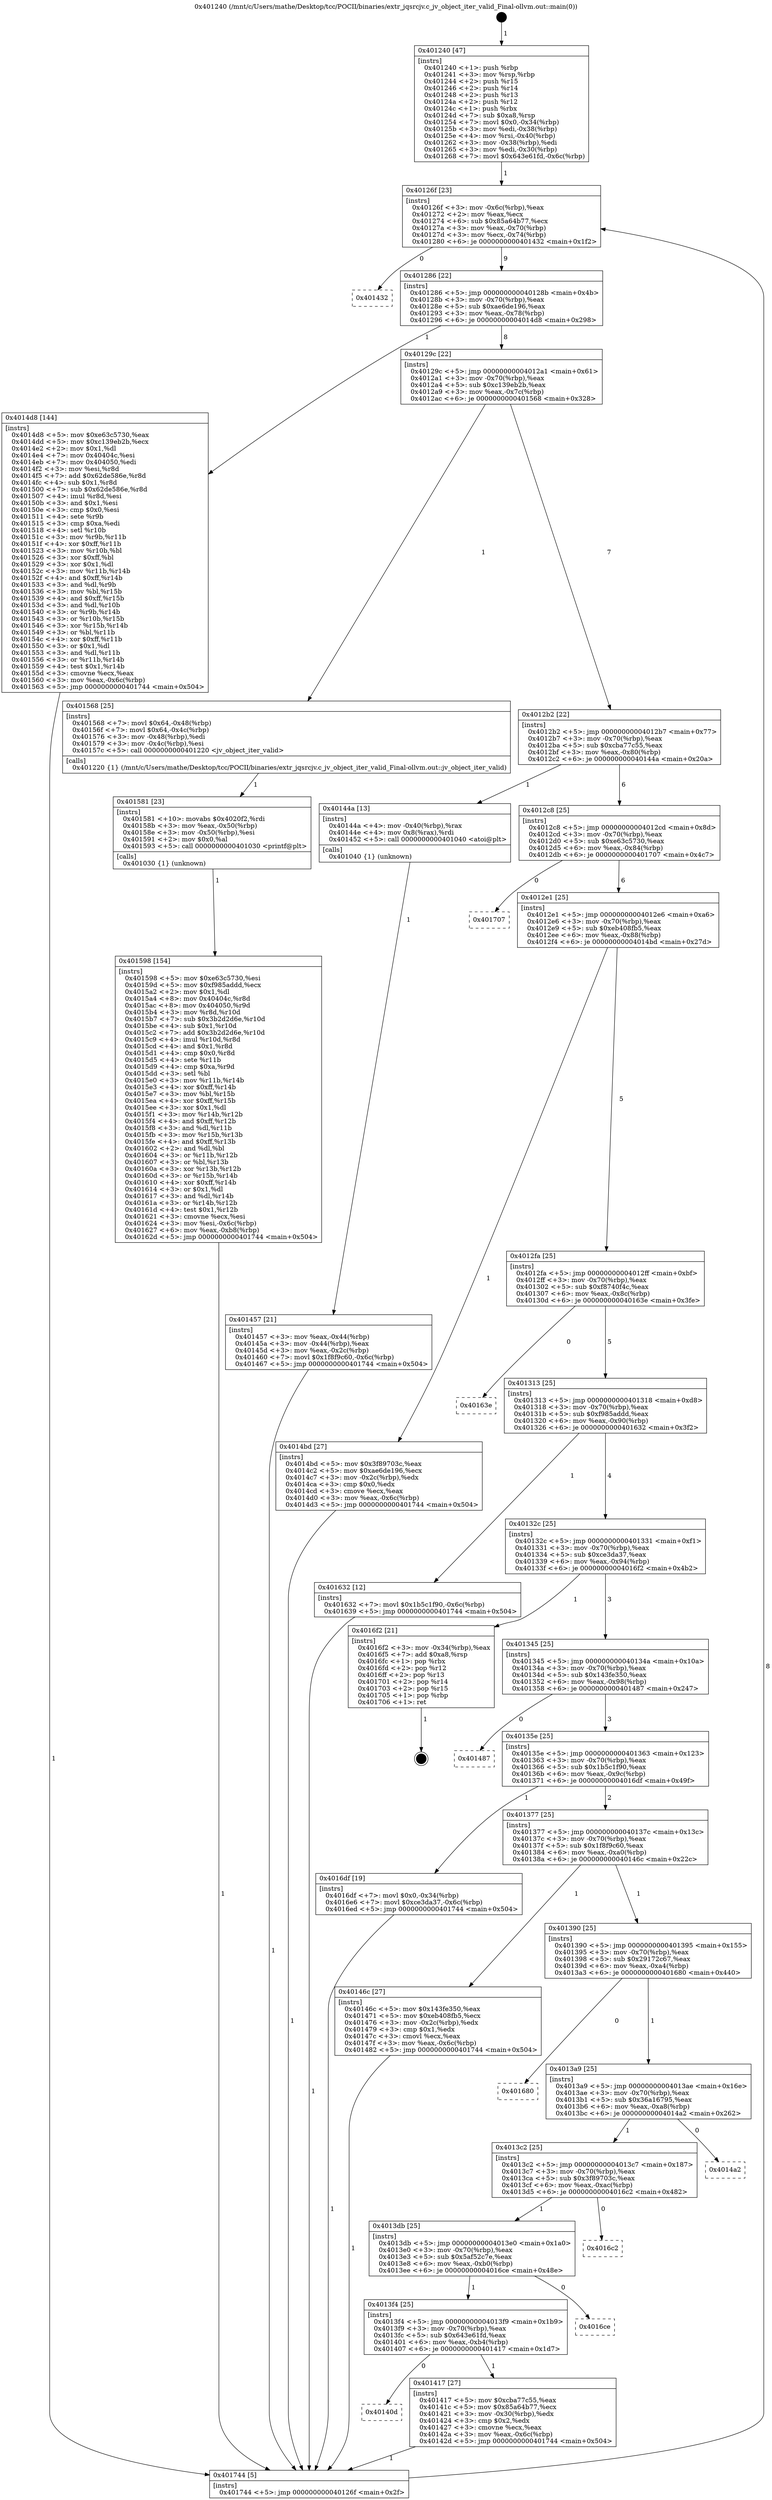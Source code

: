 digraph "0x401240" {
  label = "0x401240 (/mnt/c/Users/mathe/Desktop/tcc/POCII/binaries/extr_jqsrcjv.c_jv_object_iter_valid_Final-ollvm.out::main(0))"
  labelloc = "t"
  node[shape=record]

  Entry [label="",width=0.3,height=0.3,shape=circle,fillcolor=black,style=filled]
  "0x40126f" [label="{
     0x40126f [23]\l
     | [instrs]\l
     &nbsp;&nbsp;0x40126f \<+3\>: mov -0x6c(%rbp),%eax\l
     &nbsp;&nbsp;0x401272 \<+2\>: mov %eax,%ecx\l
     &nbsp;&nbsp;0x401274 \<+6\>: sub $0x85a64b77,%ecx\l
     &nbsp;&nbsp;0x40127a \<+3\>: mov %eax,-0x70(%rbp)\l
     &nbsp;&nbsp;0x40127d \<+3\>: mov %ecx,-0x74(%rbp)\l
     &nbsp;&nbsp;0x401280 \<+6\>: je 0000000000401432 \<main+0x1f2\>\l
  }"]
  "0x401432" [label="{
     0x401432\l
  }", style=dashed]
  "0x401286" [label="{
     0x401286 [22]\l
     | [instrs]\l
     &nbsp;&nbsp;0x401286 \<+5\>: jmp 000000000040128b \<main+0x4b\>\l
     &nbsp;&nbsp;0x40128b \<+3\>: mov -0x70(%rbp),%eax\l
     &nbsp;&nbsp;0x40128e \<+5\>: sub $0xae6de196,%eax\l
     &nbsp;&nbsp;0x401293 \<+3\>: mov %eax,-0x78(%rbp)\l
     &nbsp;&nbsp;0x401296 \<+6\>: je 00000000004014d8 \<main+0x298\>\l
  }"]
  Exit [label="",width=0.3,height=0.3,shape=circle,fillcolor=black,style=filled,peripheries=2]
  "0x4014d8" [label="{
     0x4014d8 [144]\l
     | [instrs]\l
     &nbsp;&nbsp;0x4014d8 \<+5\>: mov $0xe63c5730,%eax\l
     &nbsp;&nbsp;0x4014dd \<+5\>: mov $0xc139eb2b,%ecx\l
     &nbsp;&nbsp;0x4014e2 \<+2\>: mov $0x1,%dl\l
     &nbsp;&nbsp;0x4014e4 \<+7\>: mov 0x40404c,%esi\l
     &nbsp;&nbsp;0x4014eb \<+7\>: mov 0x404050,%edi\l
     &nbsp;&nbsp;0x4014f2 \<+3\>: mov %esi,%r8d\l
     &nbsp;&nbsp;0x4014f5 \<+7\>: add $0x62de586e,%r8d\l
     &nbsp;&nbsp;0x4014fc \<+4\>: sub $0x1,%r8d\l
     &nbsp;&nbsp;0x401500 \<+7\>: sub $0x62de586e,%r8d\l
     &nbsp;&nbsp;0x401507 \<+4\>: imul %r8d,%esi\l
     &nbsp;&nbsp;0x40150b \<+3\>: and $0x1,%esi\l
     &nbsp;&nbsp;0x40150e \<+3\>: cmp $0x0,%esi\l
     &nbsp;&nbsp;0x401511 \<+4\>: sete %r9b\l
     &nbsp;&nbsp;0x401515 \<+3\>: cmp $0xa,%edi\l
     &nbsp;&nbsp;0x401518 \<+4\>: setl %r10b\l
     &nbsp;&nbsp;0x40151c \<+3\>: mov %r9b,%r11b\l
     &nbsp;&nbsp;0x40151f \<+4\>: xor $0xff,%r11b\l
     &nbsp;&nbsp;0x401523 \<+3\>: mov %r10b,%bl\l
     &nbsp;&nbsp;0x401526 \<+3\>: xor $0xff,%bl\l
     &nbsp;&nbsp;0x401529 \<+3\>: xor $0x1,%dl\l
     &nbsp;&nbsp;0x40152c \<+3\>: mov %r11b,%r14b\l
     &nbsp;&nbsp;0x40152f \<+4\>: and $0xff,%r14b\l
     &nbsp;&nbsp;0x401533 \<+3\>: and %dl,%r9b\l
     &nbsp;&nbsp;0x401536 \<+3\>: mov %bl,%r15b\l
     &nbsp;&nbsp;0x401539 \<+4\>: and $0xff,%r15b\l
     &nbsp;&nbsp;0x40153d \<+3\>: and %dl,%r10b\l
     &nbsp;&nbsp;0x401540 \<+3\>: or %r9b,%r14b\l
     &nbsp;&nbsp;0x401543 \<+3\>: or %r10b,%r15b\l
     &nbsp;&nbsp;0x401546 \<+3\>: xor %r15b,%r14b\l
     &nbsp;&nbsp;0x401549 \<+3\>: or %bl,%r11b\l
     &nbsp;&nbsp;0x40154c \<+4\>: xor $0xff,%r11b\l
     &nbsp;&nbsp;0x401550 \<+3\>: or $0x1,%dl\l
     &nbsp;&nbsp;0x401553 \<+3\>: and %dl,%r11b\l
     &nbsp;&nbsp;0x401556 \<+3\>: or %r11b,%r14b\l
     &nbsp;&nbsp;0x401559 \<+4\>: test $0x1,%r14b\l
     &nbsp;&nbsp;0x40155d \<+3\>: cmovne %ecx,%eax\l
     &nbsp;&nbsp;0x401560 \<+3\>: mov %eax,-0x6c(%rbp)\l
     &nbsp;&nbsp;0x401563 \<+5\>: jmp 0000000000401744 \<main+0x504\>\l
  }"]
  "0x40129c" [label="{
     0x40129c [22]\l
     | [instrs]\l
     &nbsp;&nbsp;0x40129c \<+5\>: jmp 00000000004012a1 \<main+0x61\>\l
     &nbsp;&nbsp;0x4012a1 \<+3\>: mov -0x70(%rbp),%eax\l
     &nbsp;&nbsp;0x4012a4 \<+5\>: sub $0xc139eb2b,%eax\l
     &nbsp;&nbsp;0x4012a9 \<+3\>: mov %eax,-0x7c(%rbp)\l
     &nbsp;&nbsp;0x4012ac \<+6\>: je 0000000000401568 \<main+0x328\>\l
  }"]
  "0x401598" [label="{
     0x401598 [154]\l
     | [instrs]\l
     &nbsp;&nbsp;0x401598 \<+5\>: mov $0xe63c5730,%esi\l
     &nbsp;&nbsp;0x40159d \<+5\>: mov $0xf985addd,%ecx\l
     &nbsp;&nbsp;0x4015a2 \<+2\>: mov $0x1,%dl\l
     &nbsp;&nbsp;0x4015a4 \<+8\>: mov 0x40404c,%r8d\l
     &nbsp;&nbsp;0x4015ac \<+8\>: mov 0x404050,%r9d\l
     &nbsp;&nbsp;0x4015b4 \<+3\>: mov %r8d,%r10d\l
     &nbsp;&nbsp;0x4015b7 \<+7\>: sub $0x3b2d2d6e,%r10d\l
     &nbsp;&nbsp;0x4015be \<+4\>: sub $0x1,%r10d\l
     &nbsp;&nbsp;0x4015c2 \<+7\>: add $0x3b2d2d6e,%r10d\l
     &nbsp;&nbsp;0x4015c9 \<+4\>: imul %r10d,%r8d\l
     &nbsp;&nbsp;0x4015cd \<+4\>: and $0x1,%r8d\l
     &nbsp;&nbsp;0x4015d1 \<+4\>: cmp $0x0,%r8d\l
     &nbsp;&nbsp;0x4015d5 \<+4\>: sete %r11b\l
     &nbsp;&nbsp;0x4015d9 \<+4\>: cmp $0xa,%r9d\l
     &nbsp;&nbsp;0x4015dd \<+3\>: setl %bl\l
     &nbsp;&nbsp;0x4015e0 \<+3\>: mov %r11b,%r14b\l
     &nbsp;&nbsp;0x4015e3 \<+4\>: xor $0xff,%r14b\l
     &nbsp;&nbsp;0x4015e7 \<+3\>: mov %bl,%r15b\l
     &nbsp;&nbsp;0x4015ea \<+4\>: xor $0xff,%r15b\l
     &nbsp;&nbsp;0x4015ee \<+3\>: xor $0x1,%dl\l
     &nbsp;&nbsp;0x4015f1 \<+3\>: mov %r14b,%r12b\l
     &nbsp;&nbsp;0x4015f4 \<+4\>: and $0xff,%r12b\l
     &nbsp;&nbsp;0x4015f8 \<+3\>: and %dl,%r11b\l
     &nbsp;&nbsp;0x4015fb \<+3\>: mov %r15b,%r13b\l
     &nbsp;&nbsp;0x4015fe \<+4\>: and $0xff,%r13b\l
     &nbsp;&nbsp;0x401602 \<+2\>: and %dl,%bl\l
     &nbsp;&nbsp;0x401604 \<+3\>: or %r11b,%r12b\l
     &nbsp;&nbsp;0x401607 \<+3\>: or %bl,%r13b\l
     &nbsp;&nbsp;0x40160a \<+3\>: xor %r13b,%r12b\l
     &nbsp;&nbsp;0x40160d \<+3\>: or %r15b,%r14b\l
     &nbsp;&nbsp;0x401610 \<+4\>: xor $0xff,%r14b\l
     &nbsp;&nbsp;0x401614 \<+3\>: or $0x1,%dl\l
     &nbsp;&nbsp;0x401617 \<+3\>: and %dl,%r14b\l
     &nbsp;&nbsp;0x40161a \<+3\>: or %r14b,%r12b\l
     &nbsp;&nbsp;0x40161d \<+4\>: test $0x1,%r12b\l
     &nbsp;&nbsp;0x401621 \<+3\>: cmovne %ecx,%esi\l
     &nbsp;&nbsp;0x401624 \<+3\>: mov %esi,-0x6c(%rbp)\l
     &nbsp;&nbsp;0x401627 \<+6\>: mov %eax,-0xb8(%rbp)\l
     &nbsp;&nbsp;0x40162d \<+5\>: jmp 0000000000401744 \<main+0x504\>\l
  }"]
  "0x401568" [label="{
     0x401568 [25]\l
     | [instrs]\l
     &nbsp;&nbsp;0x401568 \<+7\>: movl $0x64,-0x48(%rbp)\l
     &nbsp;&nbsp;0x40156f \<+7\>: movl $0x64,-0x4c(%rbp)\l
     &nbsp;&nbsp;0x401576 \<+3\>: mov -0x48(%rbp),%edi\l
     &nbsp;&nbsp;0x401579 \<+3\>: mov -0x4c(%rbp),%esi\l
     &nbsp;&nbsp;0x40157c \<+5\>: call 0000000000401220 \<jv_object_iter_valid\>\l
     | [calls]\l
     &nbsp;&nbsp;0x401220 \{1\} (/mnt/c/Users/mathe/Desktop/tcc/POCII/binaries/extr_jqsrcjv.c_jv_object_iter_valid_Final-ollvm.out::jv_object_iter_valid)\l
  }"]
  "0x4012b2" [label="{
     0x4012b2 [22]\l
     | [instrs]\l
     &nbsp;&nbsp;0x4012b2 \<+5\>: jmp 00000000004012b7 \<main+0x77\>\l
     &nbsp;&nbsp;0x4012b7 \<+3\>: mov -0x70(%rbp),%eax\l
     &nbsp;&nbsp;0x4012ba \<+5\>: sub $0xcba77c55,%eax\l
     &nbsp;&nbsp;0x4012bf \<+3\>: mov %eax,-0x80(%rbp)\l
     &nbsp;&nbsp;0x4012c2 \<+6\>: je 000000000040144a \<main+0x20a\>\l
  }"]
  "0x401581" [label="{
     0x401581 [23]\l
     | [instrs]\l
     &nbsp;&nbsp;0x401581 \<+10\>: movabs $0x4020f2,%rdi\l
     &nbsp;&nbsp;0x40158b \<+3\>: mov %eax,-0x50(%rbp)\l
     &nbsp;&nbsp;0x40158e \<+3\>: mov -0x50(%rbp),%esi\l
     &nbsp;&nbsp;0x401591 \<+2\>: mov $0x0,%al\l
     &nbsp;&nbsp;0x401593 \<+5\>: call 0000000000401030 \<printf@plt\>\l
     | [calls]\l
     &nbsp;&nbsp;0x401030 \{1\} (unknown)\l
  }"]
  "0x40144a" [label="{
     0x40144a [13]\l
     | [instrs]\l
     &nbsp;&nbsp;0x40144a \<+4\>: mov -0x40(%rbp),%rax\l
     &nbsp;&nbsp;0x40144e \<+4\>: mov 0x8(%rax),%rdi\l
     &nbsp;&nbsp;0x401452 \<+5\>: call 0000000000401040 \<atoi@plt\>\l
     | [calls]\l
     &nbsp;&nbsp;0x401040 \{1\} (unknown)\l
  }"]
  "0x4012c8" [label="{
     0x4012c8 [25]\l
     | [instrs]\l
     &nbsp;&nbsp;0x4012c8 \<+5\>: jmp 00000000004012cd \<main+0x8d\>\l
     &nbsp;&nbsp;0x4012cd \<+3\>: mov -0x70(%rbp),%eax\l
     &nbsp;&nbsp;0x4012d0 \<+5\>: sub $0xe63c5730,%eax\l
     &nbsp;&nbsp;0x4012d5 \<+6\>: mov %eax,-0x84(%rbp)\l
     &nbsp;&nbsp;0x4012db \<+6\>: je 0000000000401707 \<main+0x4c7\>\l
  }"]
  "0x401457" [label="{
     0x401457 [21]\l
     | [instrs]\l
     &nbsp;&nbsp;0x401457 \<+3\>: mov %eax,-0x44(%rbp)\l
     &nbsp;&nbsp;0x40145a \<+3\>: mov -0x44(%rbp),%eax\l
     &nbsp;&nbsp;0x40145d \<+3\>: mov %eax,-0x2c(%rbp)\l
     &nbsp;&nbsp;0x401460 \<+7\>: movl $0x1f8f9c60,-0x6c(%rbp)\l
     &nbsp;&nbsp;0x401467 \<+5\>: jmp 0000000000401744 \<main+0x504\>\l
  }"]
  "0x401707" [label="{
     0x401707\l
  }", style=dashed]
  "0x4012e1" [label="{
     0x4012e1 [25]\l
     | [instrs]\l
     &nbsp;&nbsp;0x4012e1 \<+5\>: jmp 00000000004012e6 \<main+0xa6\>\l
     &nbsp;&nbsp;0x4012e6 \<+3\>: mov -0x70(%rbp),%eax\l
     &nbsp;&nbsp;0x4012e9 \<+5\>: sub $0xeb408fb5,%eax\l
     &nbsp;&nbsp;0x4012ee \<+6\>: mov %eax,-0x88(%rbp)\l
     &nbsp;&nbsp;0x4012f4 \<+6\>: je 00000000004014bd \<main+0x27d\>\l
  }"]
  "0x401240" [label="{
     0x401240 [47]\l
     | [instrs]\l
     &nbsp;&nbsp;0x401240 \<+1\>: push %rbp\l
     &nbsp;&nbsp;0x401241 \<+3\>: mov %rsp,%rbp\l
     &nbsp;&nbsp;0x401244 \<+2\>: push %r15\l
     &nbsp;&nbsp;0x401246 \<+2\>: push %r14\l
     &nbsp;&nbsp;0x401248 \<+2\>: push %r13\l
     &nbsp;&nbsp;0x40124a \<+2\>: push %r12\l
     &nbsp;&nbsp;0x40124c \<+1\>: push %rbx\l
     &nbsp;&nbsp;0x40124d \<+7\>: sub $0xa8,%rsp\l
     &nbsp;&nbsp;0x401254 \<+7\>: movl $0x0,-0x34(%rbp)\l
     &nbsp;&nbsp;0x40125b \<+3\>: mov %edi,-0x38(%rbp)\l
     &nbsp;&nbsp;0x40125e \<+4\>: mov %rsi,-0x40(%rbp)\l
     &nbsp;&nbsp;0x401262 \<+3\>: mov -0x38(%rbp),%edi\l
     &nbsp;&nbsp;0x401265 \<+3\>: mov %edi,-0x30(%rbp)\l
     &nbsp;&nbsp;0x401268 \<+7\>: movl $0x643e61fd,-0x6c(%rbp)\l
  }"]
  "0x4014bd" [label="{
     0x4014bd [27]\l
     | [instrs]\l
     &nbsp;&nbsp;0x4014bd \<+5\>: mov $0x3f89703c,%eax\l
     &nbsp;&nbsp;0x4014c2 \<+5\>: mov $0xae6de196,%ecx\l
     &nbsp;&nbsp;0x4014c7 \<+3\>: mov -0x2c(%rbp),%edx\l
     &nbsp;&nbsp;0x4014ca \<+3\>: cmp $0x0,%edx\l
     &nbsp;&nbsp;0x4014cd \<+3\>: cmove %ecx,%eax\l
     &nbsp;&nbsp;0x4014d0 \<+3\>: mov %eax,-0x6c(%rbp)\l
     &nbsp;&nbsp;0x4014d3 \<+5\>: jmp 0000000000401744 \<main+0x504\>\l
  }"]
  "0x4012fa" [label="{
     0x4012fa [25]\l
     | [instrs]\l
     &nbsp;&nbsp;0x4012fa \<+5\>: jmp 00000000004012ff \<main+0xbf\>\l
     &nbsp;&nbsp;0x4012ff \<+3\>: mov -0x70(%rbp),%eax\l
     &nbsp;&nbsp;0x401302 \<+5\>: sub $0xf8740f4c,%eax\l
     &nbsp;&nbsp;0x401307 \<+6\>: mov %eax,-0x8c(%rbp)\l
     &nbsp;&nbsp;0x40130d \<+6\>: je 000000000040163e \<main+0x3fe\>\l
  }"]
  "0x401744" [label="{
     0x401744 [5]\l
     | [instrs]\l
     &nbsp;&nbsp;0x401744 \<+5\>: jmp 000000000040126f \<main+0x2f\>\l
  }"]
  "0x40163e" [label="{
     0x40163e\l
  }", style=dashed]
  "0x401313" [label="{
     0x401313 [25]\l
     | [instrs]\l
     &nbsp;&nbsp;0x401313 \<+5\>: jmp 0000000000401318 \<main+0xd8\>\l
     &nbsp;&nbsp;0x401318 \<+3\>: mov -0x70(%rbp),%eax\l
     &nbsp;&nbsp;0x40131b \<+5\>: sub $0xf985addd,%eax\l
     &nbsp;&nbsp;0x401320 \<+6\>: mov %eax,-0x90(%rbp)\l
     &nbsp;&nbsp;0x401326 \<+6\>: je 0000000000401632 \<main+0x3f2\>\l
  }"]
  "0x40140d" [label="{
     0x40140d\l
  }", style=dashed]
  "0x401632" [label="{
     0x401632 [12]\l
     | [instrs]\l
     &nbsp;&nbsp;0x401632 \<+7\>: movl $0x1b5c1f90,-0x6c(%rbp)\l
     &nbsp;&nbsp;0x401639 \<+5\>: jmp 0000000000401744 \<main+0x504\>\l
  }"]
  "0x40132c" [label="{
     0x40132c [25]\l
     | [instrs]\l
     &nbsp;&nbsp;0x40132c \<+5\>: jmp 0000000000401331 \<main+0xf1\>\l
     &nbsp;&nbsp;0x401331 \<+3\>: mov -0x70(%rbp),%eax\l
     &nbsp;&nbsp;0x401334 \<+5\>: sub $0xce3da37,%eax\l
     &nbsp;&nbsp;0x401339 \<+6\>: mov %eax,-0x94(%rbp)\l
     &nbsp;&nbsp;0x40133f \<+6\>: je 00000000004016f2 \<main+0x4b2\>\l
  }"]
  "0x401417" [label="{
     0x401417 [27]\l
     | [instrs]\l
     &nbsp;&nbsp;0x401417 \<+5\>: mov $0xcba77c55,%eax\l
     &nbsp;&nbsp;0x40141c \<+5\>: mov $0x85a64b77,%ecx\l
     &nbsp;&nbsp;0x401421 \<+3\>: mov -0x30(%rbp),%edx\l
     &nbsp;&nbsp;0x401424 \<+3\>: cmp $0x2,%edx\l
     &nbsp;&nbsp;0x401427 \<+3\>: cmovne %ecx,%eax\l
     &nbsp;&nbsp;0x40142a \<+3\>: mov %eax,-0x6c(%rbp)\l
     &nbsp;&nbsp;0x40142d \<+5\>: jmp 0000000000401744 \<main+0x504\>\l
  }"]
  "0x4016f2" [label="{
     0x4016f2 [21]\l
     | [instrs]\l
     &nbsp;&nbsp;0x4016f2 \<+3\>: mov -0x34(%rbp),%eax\l
     &nbsp;&nbsp;0x4016f5 \<+7\>: add $0xa8,%rsp\l
     &nbsp;&nbsp;0x4016fc \<+1\>: pop %rbx\l
     &nbsp;&nbsp;0x4016fd \<+2\>: pop %r12\l
     &nbsp;&nbsp;0x4016ff \<+2\>: pop %r13\l
     &nbsp;&nbsp;0x401701 \<+2\>: pop %r14\l
     &nbsp;&nbsp;0x401703 \<+2\>: pop %r15\l
     &nbsp;&nbsp;0x401705 \<+1\>: pop %rbp\l
     &nbsp;&nbsp;0x401706 \<+1\>: ret\l
  }"]
  "0x401345" [label="{
     0x401345 [25]\l
     | [instrs]\l
     &nbsp;&nbsp;0x401345 \<+5\>: jmp 000000000040134a \<main+0x10a\>\l
     &nbsp;&nbsp;0x40134a \<+3\>: mov -0x70(%rbp),%eax\l
     &nbsp;&nbsp;0x40134d \<+5\>: sub $0x143fe350,%eax\l
     &nbsp;&nbsp;0x401352 \<+6\>: mov %eax,-0x98(%rbp)\l
     &nbsp;&nbsp;0x401358 \<+6\>: je 0000000000401487 \<main+0x247\>\l
  }"]
  "0x4013f4" [label="{
     0x4013f4 [25]\l
     | [instrs]\l
     &nbsp;&nbsp;0x4013f4 \<+5\>: jmp 00000000004013f9 \<main+0x1b9\>\l
     &nbsp;&nbsp;0x4013f9 \<+3\>: mov -0x70(%rbp),%eax\l
     &nbsp;&nbsp;0x4013fc \<+5\>: sub $0x643e61fd,%eax\l
     &nbsp;&nbsp;0x401401 \<+6\>: mov %eax,-0xb4(%rbp)\l
     &nbsp;&nbsp;0x401407 \<+6\>: je 0000000000401417 \<main+0x1d7\>\l
  }"]
  "0x401487" [label="{
     0x401487\l
  }", style=dashed]
  "0x40135e" [label="{
     0x40135e [25]\l
     | [instrs]\l
     &nbsp;&nbsp;0x40135e \<+5\>: jmp 0000000000401363 \<main+0x123\>\l
     &nbsp;&nbsp;0x401363 \<+3\>: mov -0x70(%rbp),%eax\l
     &nbsp;&nbsp;0x401366 \<+5\>: sub $0x1b5c1f90,%eax\l
     &nbsp;&nbsp;0x40136b \<+6\>: mov %eax,-0x9c(%rbp)\l
     &nbsp;&nbsp;0x401371 \<+6\>: je 00000000004016df \<main+0x49f\>\l
  }"]
  "0x4016ce" [label="{
     0x4016ce\l
  }", style=dashed]
  "0x4016df" [label="{
     0x4016df [19]\l
     | [instrs]\l
     &nbsp;&nbsp;0x4016df \<+7\>: movl $0x0,-0x34(%rbp)\l
     &nbsp;&nbsp;0x4016e6 \<+7\>: movl $0xce3da37,-0x6c(%rbp)\l
     &nbsp;&nbsp;0x4016ed \<+5\>: jmp 0000000000401744 \<main+0x504\>\l
  }"]
  "0x401377" [label="{
     0x401377 [25]\l
     | [instrs]\l
     &nbsp;&nbsp;0x401377 \<+5\>: jmp 000000000040137c \<main+0x13c\>\l
     &nbsp;&nbsp;0x40137c \<+3\>: mov -0x70(%rbp),%eax\l
     &nbsp;&nbsp;0x40137f \<+5\>: sub $0x1f8f9c60,%eax\l
     &nbsp;&nbsp;0x401384 \<+6\>: mov %eax,-0xa0(%rbp)\l
     &nbsp;&nbsp;0x40138a \<+6\>: je 000000000040146c \<main+0x22c\>\l
  }"]
  "0x4013db" [label="{
     0x4013db [25]\l
     | [instrs]\l
     &nbsp;&nbsp;0x4013db \<+5\>: jmp 00000000004013e0 \<main+0x1a0\>\l
     &nbsp;&nbsp;0x4013e0 \<+3\>: mov -0x70(%rbp),%eax\l
     &nbsp;&nbsp;0x4013e3 \<+5\>: sub $0x5af52c7e,%eax\l
     &nbsp;&nbsp;0x4013e8 \<+6\>: mov %eax,-0xb0(%rbp)\l
     &nbsp;&nbsp;0x4013ee \<+6\>: je 00000000004016ce \<main+0x48e\>\l
  }"]
  "0x40146c" [label="{
     0x40146c [27]\l
     | [instrs]\l
     &nbsp;&nbsp;0x40146c \<+5\>: mov $0x143fe350,%eax\l
     &nbsp;&nbsp;0x401471 \<+5\>: mov $0xeb408fb5,%ecx\l
     &nbsp;&nbsp;0x401476 \<+3\>: mov -0x2c(%rbp),%edx\l
     &nbsp;&nbsp;0x401479 \<+3\>: cmp $0x1,%edx\l
     &nbsp;&nbsp;0x40147c \<+3\>: cmovl %ecx,%eax\l
     &nbsp;&nbsp;0x40147f \<+3\>: mov %eax,-0x6c(%rbp)\l
     &nbsp;&nbsp;0x401482 \<+5\>: jmp 0000000000401744 \<main+0x504\>\l
  }"]
  "0x401390" [label="{
     0x401390 [25]\l
     | [instrs]\l
     &nbsp;&nbsp;0x401390 \<+5\>: jmp 0000000000401395 \<main+0x155\>\l
     &nbsp;&nbsp;0x401395 \<+3\>: mov -0x70(%rbp),%eax\l
     &nbsp;&nbsp;0x401398 \<+5\>: sub $0x29172c67,%eax\l
     &nbsp;&nbsp;0x40139d \<+6\>: mov %eax,-0xa4(%rbp)\l
     &nbsp;&nbsp;0x4013a3 \<+6\>: je 0000000000401680 \<main+0x440\>\l
  }"]
  "0x4016c2" [label="{
     0x4016c2\l
  }", style=dashed]
  "0x401680" [label="{
     0x401680\l
  }", style=dashed]
  "0x4013a9" [label="{
     0x4013a9 [25]\l
     | [instrs]\l
     &nbsp;&nbsp;0x4013a9 \<+5\>: jmp 00000000004013ae \<main+0x16e\>\l
     &nbsp;&nbsp;0x4013ae \<+3\>: mov -0x70(%rbp),%eax\l
     &nbsp;&nbsp;0x4013b1 \<+5\>: sub $0x36a16795,%eax\l
     &nbsp;&nbsp;0x4013b6 \<+6\>: mov %eax,-0xa8(%rbp)\l
     &nbsp;&nbsp;0x4013bc \<+6\>: je 00000000004014a2 \<main+0x262\>\l
  }"]
  "0x4013c2" [label="{
     0x4013c2 [25]\l
     | [instrs]\l
     &nbsp;&nbsp;0x4013c2 \<+5\>: jmp 00000000004013c7 \<main+0x187\>\l
     &nbsp;&nbsp;0x4013c7 \<+3\>: mov -0x70(%rbp),%eax\l
     &nbsp;&nbsp;0x4013ca \<+5\>: sub $0x3f89703c,%eax\l
     &nbsp;&nbsp;0x4013cf \<+6\>: mov %eax,-0xac(%rbp)\l
     &nbsp;&nbsp;0x4013d5 \<+6\>: je 00000000004016c2 \<main+0x482\>\l
  }"]
  "0x4014a2" [label="{
     0x4014a2\l
  }", style=dashed]
  Entry -> "0x401240" [label=" 1"]
  "0x40126f" -> "0x401432" [label=" 0"]
  "0x40126f" -> "0x401286" [label=" 9"]
  "0x4016f2" -> Exit [label=" 1"]
  "0x401286" -> "0x4014d8" [label=" 1"]
  "0x401286" -> "0x40129c" [label=" 8"]
  "0x4016df" -> "0x401744" [label=" 1"]
  "0x40129c" -> "0x401568" [label=" 1"]
  "0x40129c" -> "0x4012b2" [label=" 7"]
  "0x401632" -> "0x401744" [label=" 1"]
  "0x4012b2" -> "0x40144a" [label=" 1"]
  "0x4012b2" -> "0x4012c8" [label=" 6"]
  "0x401598" -> "0x401744" [label=" 1"]
  "0x4012c8" -> "0x401707" [label=" 0"]
  "0x4012c8" -> "0x4012e1" [label=" 6"]
  "0x401581" -> "0x401598" [label=" 1"]
  "0x4012e1" -> "0x4014bd" [label=" 1"]
  "0x4012e1" -> "0x4012fa" [label=" 5"]
  "0x401568" -> "0x401581" [label=" 1"]
  "0x4012fa" -> "0x40163e" [label=" 0"]
  "0x4012fa" -> "0x401313" [label=" 5"]
  "0x4014d8" -> "0x401744" [label=" 1"]
  "0x401313" -> "0x401632" [label=" 1"]
  "0x401313" -> "0x40132c" [label=" 4"]
  "0x4014bd" -> "0x401744" [label=" 1"]
  "0x40132c" -> "0x4016f2" [label=" 1"]
  "0x40132c" -> "0x401345" [label=" 3"]
  "0x40146c" -> "0x401744" [label=" 1"]
  "0x401345" -> "0x401487" [label=" 0"]
  "0x401345" -> "0x40135e" [label=" 3"]
  "0x40144a" -> "0x401457" [label=" 1"]
  "0x40135e" -> "0x4016df" [label=" 1"]
  "0x40135e" -> "0x401377" [label=" 2"]
  "0x401744" -> "0x40126f" [label=" 8"]
  "0x401377" -> "0x40146c" [label=" 1"]
  "0x401377" -> "0x401390" [label=" 1"]
  "0x401417" -> "0x401744" [label=" 1"]
  "0x401390" -> "0x401680" [label=" 0"]
  "0x401390" -> "0x4013a9" [label=" 1"]
  "0x4013f4" -> "0x40140d" [label=" 0"]
  "0x4013a9" -> "0x4014a2" [label=" 0"]
  "0x4013a9" -> "0x4013c2" [label=" 1"]
  "0x4013f4" -> "0x401417" [label=" 1"]
  "0x4013c2" -> "0x4016c2" [label=" 0"]
  "0x4013c2" -> "0x4013db" [label=" 1"]
  "0x401240" -> "0x40126f" [label=" 1"]
  "0x4013db" -> "0x4016ce" [label=" 0"]
  "0x4013db" -> "0x4013f4" [label=" 1"]
  "0x401457" -> "0x401744" [label=" 1"]
}
